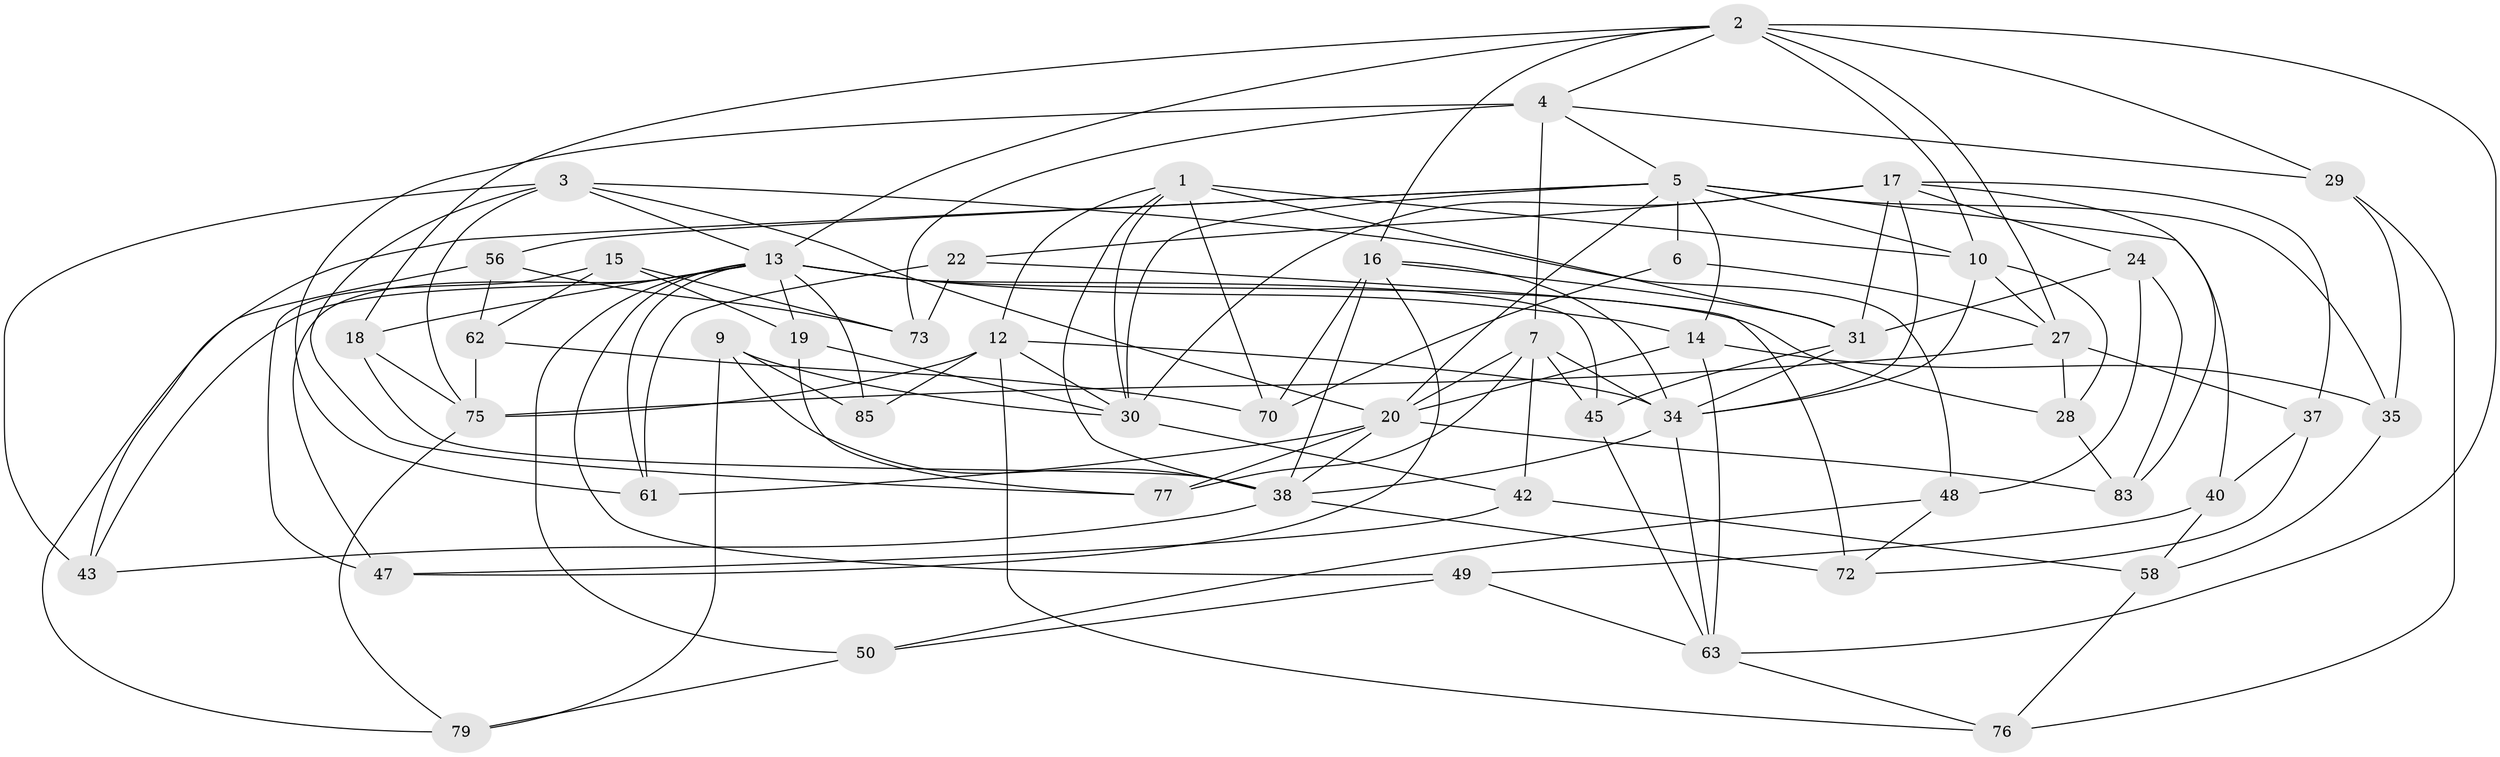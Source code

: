 // original degree distribution, {4: 1.0}
// Generated by graph-tools (version 1.1) at 2025/20/03/04/25 18:20:48]
// undirected, 51 vertices, 131 edges
graph export_dot {
graph [start="1"]
  node [color=gray90,style=filled];
  1 [super="+51"];
  2 [super="+8+25"];
  3 [super="+11"];
  4 [super="+64"];
  5 [super="+26"];
  6;
  7 [super="+68"];
  9;
  10 [super="+65"];
  12 [super="+69"];
  13 [super="+21+23+36"];
  14 [super="+39"];
  15;
  16 [super="+57"];
  17 [super="+33+52"];
  18;
  19;
  20 [super="+54"];
  22;
  24;
  27 [super="+46"];
  28;
  29;
  30 [super="+59"];
  31 [super="+67"];
  34 [super="+66+71"];
  35;
  37;
  38 [super="+41"];
  40;
  42;
  43;
  45;
  47;
  48;
  49;
  50;
  56;
  58;
  61;
  62;
  63 [super="+80"];
  70;
  72;
  73;
  75 [super="+78"];
  76;
  77;
  79;
  83;
  85;
  1 -- 70;
  1 -- 12;
  1 -- 31;
  1 -- 38;
  1 -- 10;
  1 -- 30;
  2 -- 10;
  2 -- 29;
  2 -- 13;
  2 -- 16;
  2 -- 18;
  2 -- 4;
  2 -- 63;
  2 -- 27;
  3 -- 48;
  3 -- 75;
  3 -- 43;
  3 -- 77;
  3 -- 13;
  3 -- 20;
  4 -- 29;
  4 -- 7;
  4 -- 73;
  4 -- 5;
  4 -- 61;
  5 -- 30;
  5 -- 43;
  5 -- 35;
  5 -- 6 [weight=2];
  5 -- 40;
  5 -- 10;
  5 -- 14 [weight=2];
  5 -- 56;
  5 -- 20;
  6 -- 27;
  6 -- 70;
  7 -- 42;
  7 -- 45;
  7 -- 77;
  7 -- 34;
  7 -- 20;
  9 -- 79;
  9 -- 38;
  9 -- 85;
  9 -- 30;
  10 -- 34;
  10 -- 27;
  10 -- 28;
  12 -- 75;
  12 -- 85;
  12 -- 76;
  12 -- 30;
  12 -- 34;
  13 -- 47;
  13 -- 18;
  13 -- 19;
  13 -- 45;
  13 -- 14;
  13 -- 49;
  13 -- 50;
  13 -- 61;
  13 -- 85 [weight=2];
  13 -- 43;
  13 -- 28;
  14 -- 63;
  14 -- 35;
  14 -- 20;
  15 -- 62;
  15 -- 47;
  15 -- 19;
  15 -- 73;
  16 -- 47;
  16 -- 70;
  16 -- 34;
  16 -- 31;
  16 -- 38;
  17 -- 22;
  17 -- 37;
  17 -- 31;
  17 -- 24;
  17 -- 83;
  17 -- 30 [weight=2];
  17 -- 34;
  18 -- 75;
  18 -- 38;
  19 -- 77;
  19 -- 30;
  20 -- 83;
  20 -- 61;
  20 -- 38;
  20 -- 77;
  22 -- 72;
  22 -- 73;
  22 -- 61;
  24 -- 31;
  24 -- 48;
  24 -- 83;
  27 -- 37;
  27 -- 75;
  27 -- 28;
  28 -- 83;
  29 -- 35;
  29 -- 76;
  30 -- 42;
  31 -- 45;
  31 -- 34;
  34 -- 38;
  34 -- 63;
  35 -- 58;
  37 -- 40;
  37 -- 72;
  38 -- 43;
  38 -- 72;
  40 -- 49;
  40 -- 58;
  42 -- 47;
  42 -- 58;
  45 -- 63;
  48 -- 50;
  48 -- 72;
  49 -- 50;
  49 -- 63;
  50 -- 79;
  56 -- 79;
  56 -- 62;
  56 -- 73;
  58 -- 76;
  62 -- 70;
  62 -- 75;
  63 -- 76;
  75 -- 79;
}
